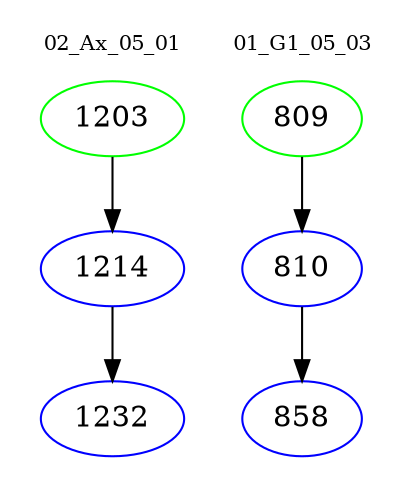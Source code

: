 digraph{
subgraph cluster_0 {
color = white
label = "02_Ax_05_01";
fontsize=10;
T0_1203 [label="1203", color="green"]
T0_1203 -> T0_1214 [color="black"]
T0_1214 [label="1214", color="blue"]
T0_1214 -> T0_1232 [color="black"]
T0_1232 [label="1232", color="blue"]
}
subgraph cluster_1 {
color = white
label = "01_G1_05_03";
fontsize=10;
T1_809 [label="809", color="green"]
T1_809 -> T1_810 [color="black"]
T1_810 [label="810", color="blue"]
T1_810 -> T1_858 [color="black"]
T1_858 [label="858", color="blue"]
}
}
